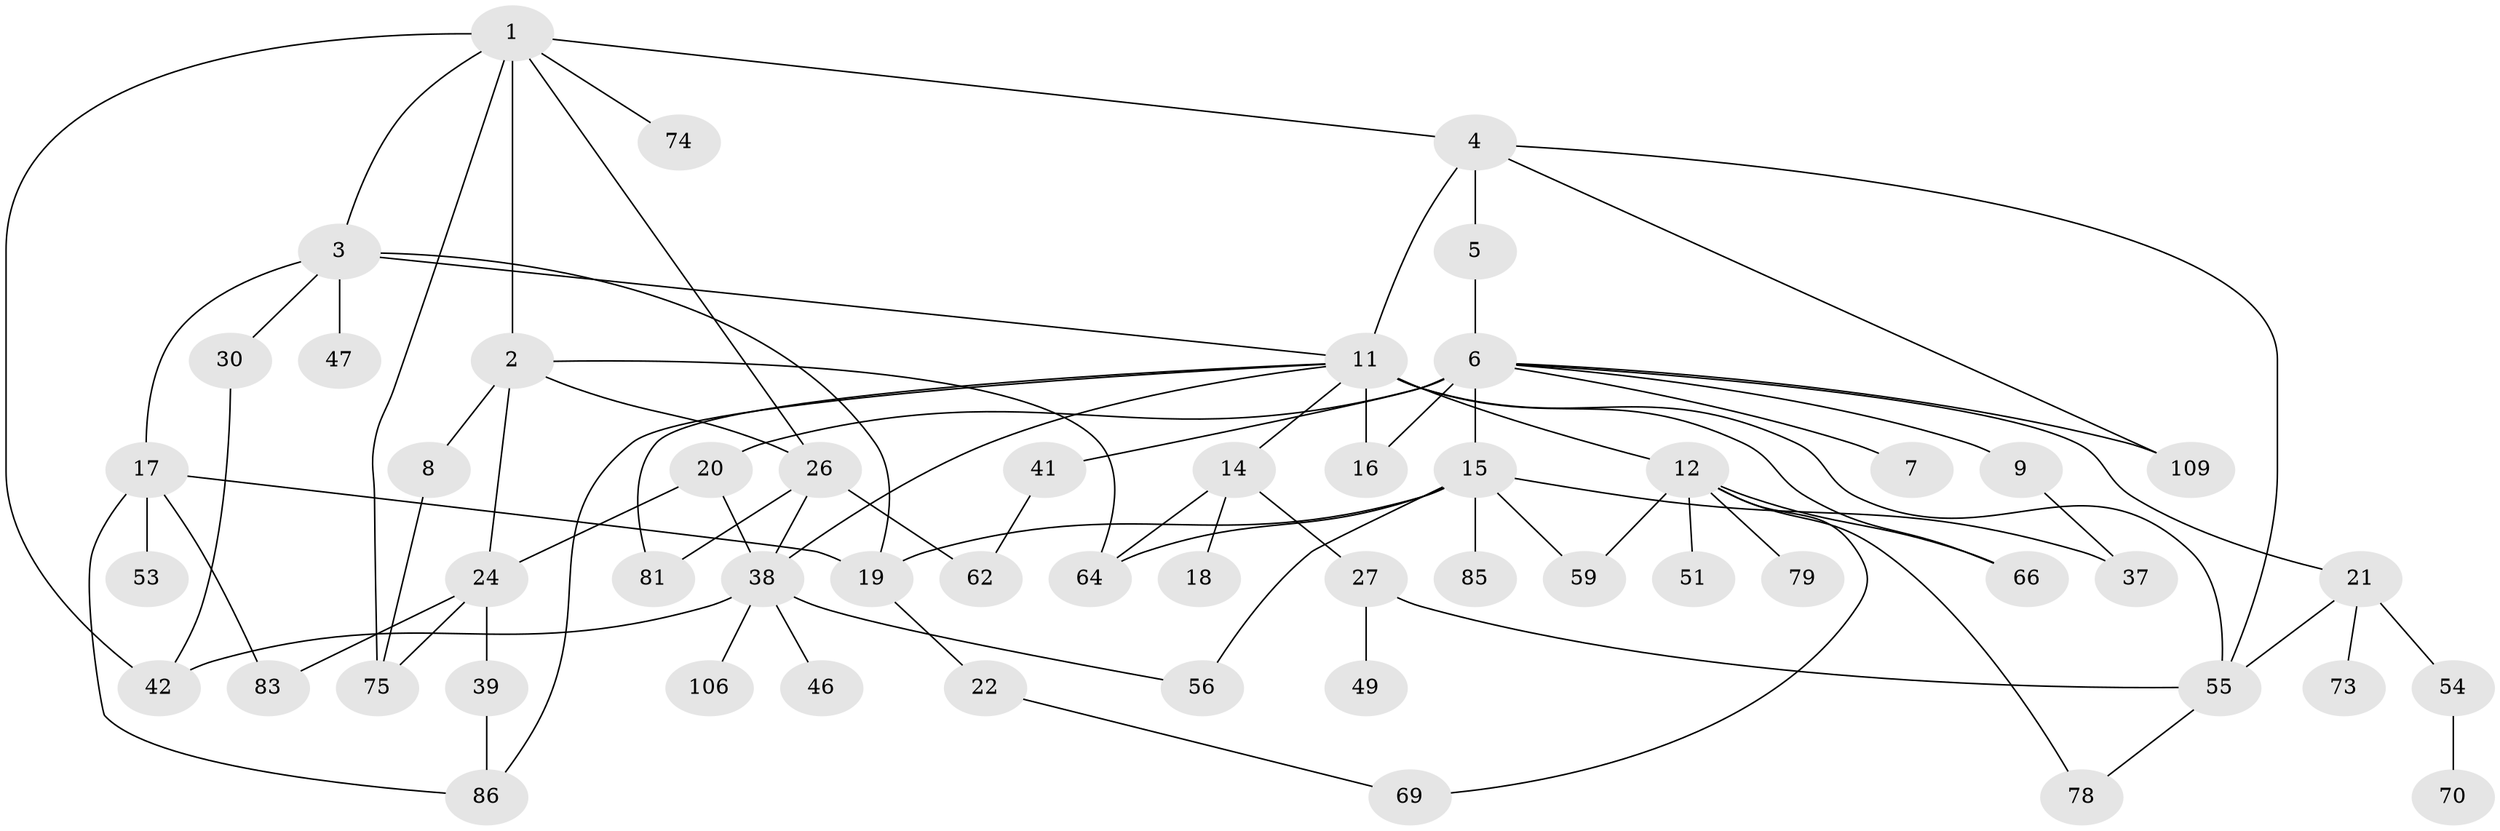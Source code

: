 // original degree distribution, {7: 0.027522935779816515, 5: 0.06422018348623854, 6: 0.027522935779816515, 2: 0.4036697247706422, 9: 0.009174311926605505, 1: 0.24770642201834864, 3: 0.12844036697247707, 4: 0.09174311926605505}
// Generated by graph-tools (version 1.1) at 2025/13/03/09/25 04:13:37]
// undirected, 54 vertices, 82 edges
graph export_dot {
graph [start="1"]
  node [color=gray90,style=filled];
  1;
  2;
  3 [super="+23"];
  4;
  5;
  6 [super="+33+82+10+13+40"];
  7;
  8 [super="+25+52"];
  9;
  11 [super="+57+65"];
  12 [super="+29"];
  14;
  15 [super="+34"];
  16 [super="+72"];
  17 [super="+32+48+90"];
  18;
  19 [super="+105+43"];
  20 [super="+36"];
  21 [super="+35"];
  22;
  24 [super="+28+93+98+88"];
  26 [super="+84+107+80"];
  27 [super="+44"];
  30;
  37 [super="+96+67"];
  38 [super="+71+68"];
  39;
  41 [super="+61"];
  42 [super="+63"];
  46 [super="+87"];
  47;
  49 [super="+92"];
  51;
  53;
  54 [super="+58+89"];
  55;
  56 [super="+60"];
  59 [super="+77"];
  62;
  64 [super="+108"];
  66 [super="+91"];
  69;
  70 [super="+101"];
  73;
  74;
  75;
  78;
  79 [super="+102"];
  81;
  83;
  85 [super="+103"];
  86 [super="+99"];
  106;
  109;
  1 -- 2;
  1 -- 3;
  1 -- 4;
  1 -- 42;
  1 -- 74;
  1 -- 75;
  1 -- 26;
  2 -- 8;
  2 -- 26;
  2 -- 24;
  2 -- 64;
  3 -- 17;
  3 -- 30;
  3 -- 47;
  3 -- 19;
  3 -- 11;
  4 -- 5;
  4 -- 11;
  4 -- 55;
  4 -- 109;
  5 -- 6;
  6 -- 7;
  6 -- 9;
  6 -- 21;
  6 -- 41 [weight=2];
  6 -- 109;
  6 -- 16;
  6 -- 20;
  6 -- 15;
  8 -- 75;
  9 -- 37;
  11 -- 12 [weight=2];
  11 -- 14;
  11 -- 16;
  11 -- 66;
  11 -- 81;
  11 -- 38;
  11 -- 86;
  11 -- 55;
  12 -- 66;
  12 -- 59;
  12 -- 51;
  12 -- 69;
  12 -- 78;
  12 -- 79;
  14 -- 18;
  14 -- 27;
  14 -- 64;
  15 -- 19;
  15 -- 59;
  15 -- 85;
  15 -- 56;
  15 -- 64;
  15 -- 37;
  17 -- 53;
  17 -- 83;
  17 -- 86;
  17 -- 19;
  19 -- 22;
  20 -- 24;
  20 -- 38;
  21 -- 73;
  21 -- 54;
  21 -- 55;
  22 -- 69;
  24 -- 83;
  24 -- 39;
  24 -- 75;
  26 -- 62;
  26 -- 81;
  26 -- 38;
  27 -- 49;
  27 -- 55;
  30 -- 42;
  38 -- 46;
  38 -- 106;
  38 -- 42;
  38 -- 56;
  39 -- 86;
  41 -- 62;
  54 -- 70;
  55 -- 78;
}
